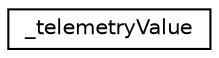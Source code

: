digraph "Graphical Class Hierarchy"
{
 // LATEX_PDF_SIZE
  edge [fontname="Helvetica",fontsize="10",labelfontname="Helvetica",labelfontsize="10"];
  node [fontname="Helvetica",fontsize="10",shape=record];
  rankdir="LR";
  Node0 [label="_telemetryValue",height=0.2,width=0.4,color="black", fillcolor="white", style="filled",URL="$struct__telemetryValue.html",tooltip=" "];
}
